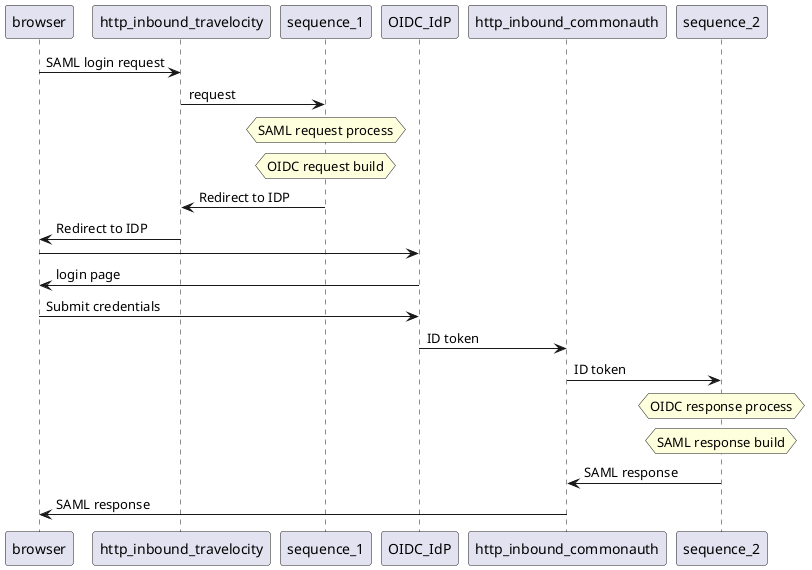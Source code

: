 @startuml

browser -> http_inbound_travelocity : SAML login request
http_inbound_travelocity -> sequence_1 : request

hnote over sequence_1 : SAML request process
hnote over sequence_1 : OIDC request build
sequence_1 -> http_inbound_travelocity : Redirect to IDP
http_inbound_travelocity -> browser : Redirect to IDP

browser -> OIDC_IdP
OIDC_IdP -> browser : login page
browser -> OIDC_IdP : Submit credentials

OIDC_IdP -> http_inbound_commonauth : ID token
http_inbound_commonauth -> sequence_2 : ID token


hnote over sequence_2 : OIDC response process
hnote over sequence_2 : SAML response build

sequence_2 -> http_inbound_commonauth : SAML response
http_inbound_commonauth -> browser : SAML response

'hnote over sequence_1 : enrich
'hnote over sequence_1 : log...
'
'par
'    hnote over sequence_1 : trans
'    hnote over sequence_1 : log..
'    sequence_1 -> Insurance_Service: Validate policy
'    Insurance_Service -> sequence_1: Validation response
'    hnote over sequence_1 : log..
'    alt xpath: //validation == fail
'        hnote over sequence_1 : log..
'        ref over sequence_1 : errorhandler_seq
'    end
'else
'     hnote over sequence_1 : enrich
'     hnote over sequence_1 : trans
'     sequence_1 -> Emission_Test_service: validate emission test cert
'     Emission_Test_service -> sequence_1
'     hnote over sequence_1 : log..
'     alt json_path: $body.status == fail
'        hnote over sequence_1 : log..
'        ref over sequence_1 : error_handler_seq
'     end
'end
'
'hnote over sequence_1 : log...
'hnote over sequence_1 : enrich
'
'loop for-each certificate
'    hnote over sequence_1 : trans
'    hnote over sequence_1 : enrich
'    group transaction
'        sequence_1 -> License_Service: get license cert
'        License_Service -> sequence_1
'        hnote over sequence_1 : log...
'        sequence_1 -> Payment_Gateway : pay license fee
'        Payment_Gateway -> sequence_1
'        hnote over sequence_1 : log...
'    end
'    hnote over sequence_1 : log...
'end
'
'
'sequence_1 -> sequence_2 : compose final response
'
'hnote over sequence_2 : log...
'hnote over sequence_2 : enrich
'alt foo
'    hnote over sequence_2 : enrich
'    hnote over sequence_2 : log...
'    sequence_2 -> sequence_1
'else
'    hnote over sequence_2 : log...
'    ref over sequence_2 : errorhandler_seq_2
'end
'
'sequence_1 -> salesforce_query
'salesforce_query-> sequence_1
'
'hnote over sequence_1 : log...
'sequence_1 -> http_inbound_1

@enduml